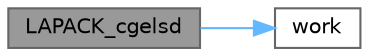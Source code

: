 digraph "LAPACK_cgelsd"
{
 // LATEX_PDF_SIZE
  bgcolor="transparent";
  edge [fontname=Helvetica,fontsize=10,labelfontname=Helvetica,labelfontsize=10];
  node [fontname=Helvetica,fontsize=10,shape=box,height=0.2,width=0.4];
  rankdir="LR";
  Node1 [id="Node000001",label="LAPACK_cgelsd",height=0.2,width=0.4,color="gray40", fillcolor="grey60", style="filled", fontcolor="black",tooltip=" "];
  Node1 -> Node2 [id="edge1_Node000001_Node000002",color="steelblue1",style="solid",tooltip=" "];
  Node2 [id="Node000002",label="work",height=0.2,width=0.4,color="grey40", fillcolor="white", style="filled",URL="$graph__pipeline_2levelgraph_8hpp.html#aa24fdf691a71c708fccdc6e29a805b42",tooltip=" "];
}
